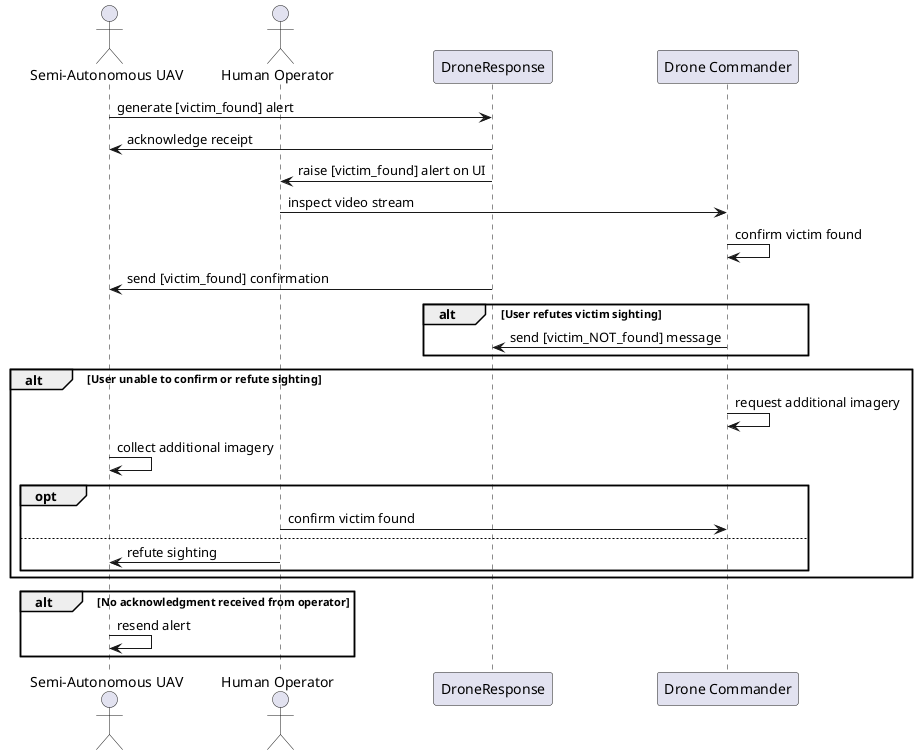 @startuml "Victim Confirmation Sequence Diagram"

actor "Semi-Autonomous UAV" as UAV
actor "Human Operator" as Operator
participant DroneResponse
participant "Drone Commander" as Commander

UAV -> DroneResponse: generate [victim_found] alert
DroneResponse -> UAV: acknowledge receipt
DroneResponse -> Operator: raise [victim_found] alert on UI
Operator -> Commander: inspect video stream
Commander -> Commander: confirm victim found
DroneResponse -> UAV: send [victim_found] confirmation

alt User refutes victim sighting
    Commander -> DroneResponse: send [victim_NOT_found] message
end

alt User unable to confirm or refute sighting
    Commander -> Commander: request additional imagery
    UAV -> UAV: collect additional imagery
    opt
        Operator -> Commander: confirm victim found
    else
        Operator -> UAV: refute sighting
    end
end

alt No acknowledgment received from operator
    UAV -> UAV: resend alert
end

@enduml
